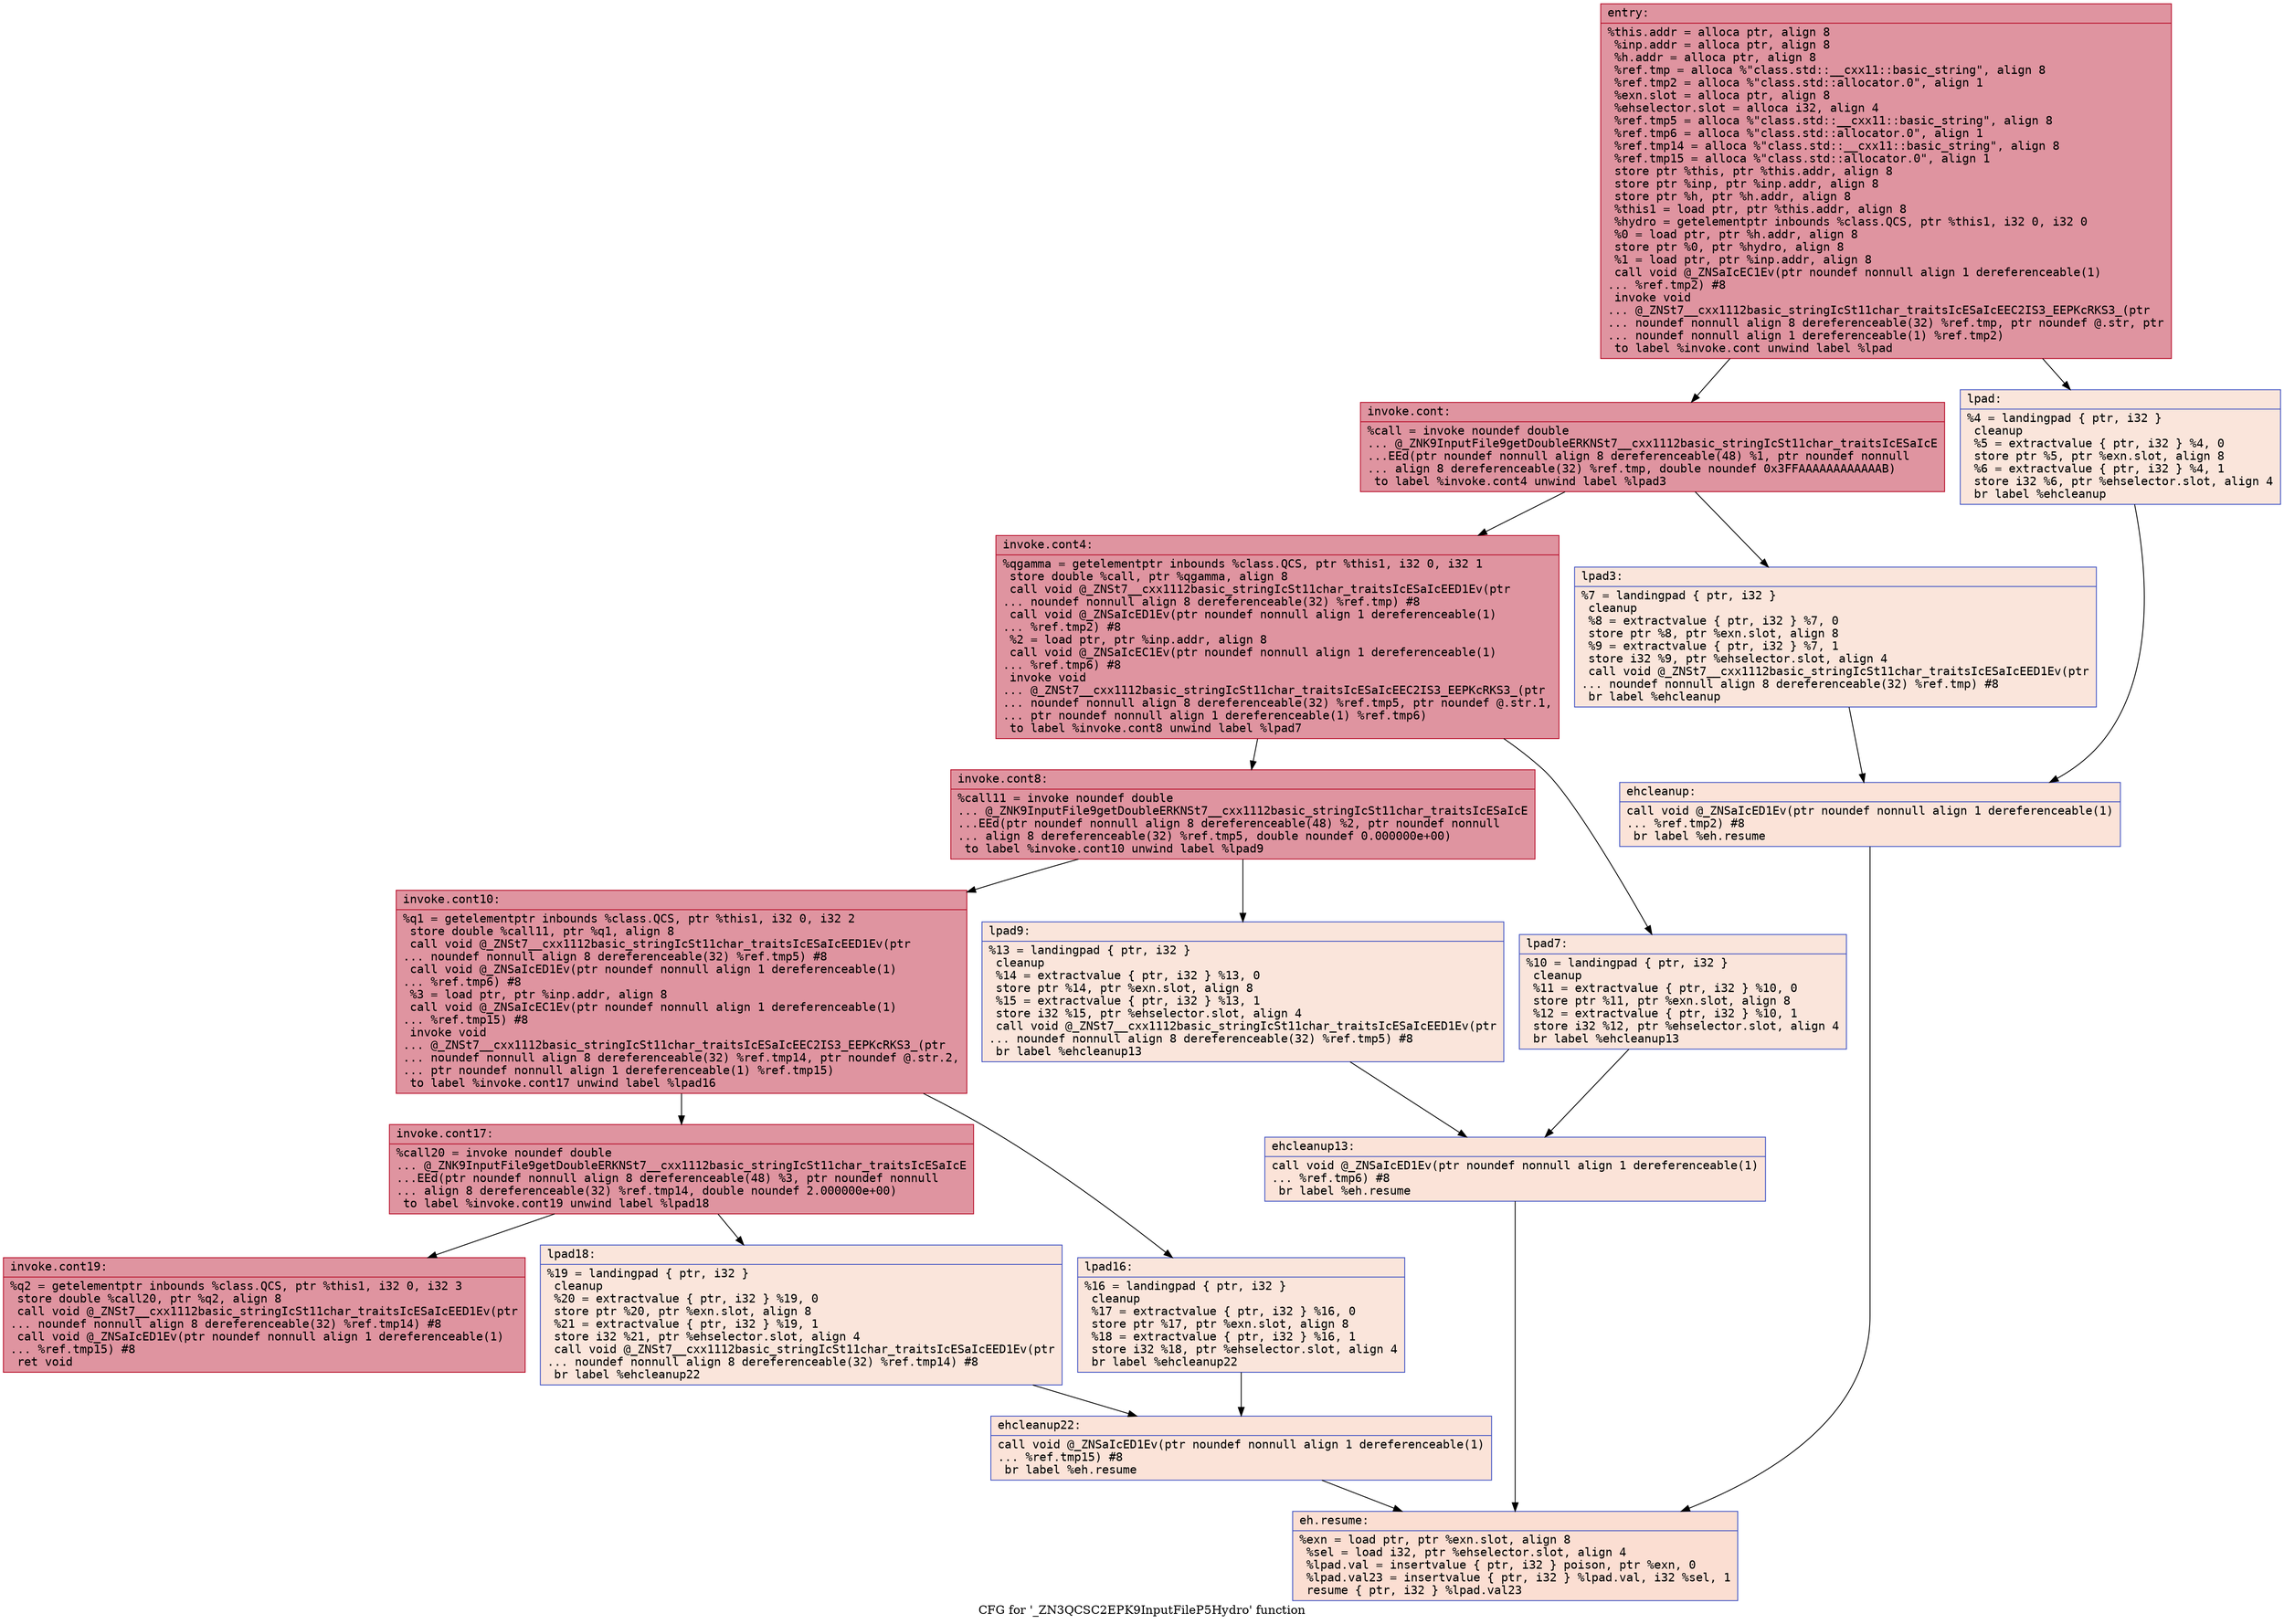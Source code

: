 digraph "CFG for '_ZN3QCSC2EPK9InputFileP5Hydro' function" {
	label="CFG for '_ZN3QCSC2EPK9InputFileP5Hydro' function";

	Node0x55616074e320 [shape=record,color="#b70d28ff", style=filled, fillcolor="#b70d2870" fontname="Courier",label="{entry:\l|  %this.addr = alloca ptr, align 8\l  %inp.addr = alloca ptr, align 8\l  %h.addr = alloca ptr, align 8\l  %ref.tmp = alloca %\"class.std::__cxx11::basic_string\", align 8\l  %ref.tmp2 = alloca %\"class.std::allocator.0\", align 1\l  %exn.slot = alloca ptr, align 8\l  %ehselector.slot = alloca i32, align 4\l  %ref.tmp5 = alloca %\"class.std::__cxx11::basic_string\", align 8\l  %ref.tmp6 = alloca %\"class.std::allocator.0\", align 1\l  %ref.tmp14 = alloca %\"class.std::__cxx11::basic_string\", align 8\l  %ref.tmp15 = alloca %\"class.std::allocator.0\", align 1\l  store ptr %this, ptr %this.addr, align 8\l  store ptr %inp, ptr %inp.addr, align 8\l  store ptr %h, ptr %h.addr, align 8\l  %this1 = load ptr, ptr %this.addr, align 8\l  %hydro = getelementptr inbounds %class.QCS, ptr %this1, i32 0, i32 0\l  %0 = load ptr, ptr %h.addr, align 8\l  store ptr %0, ptr %hydro, align 8\l  %1 = load ptr, ptr %inp.addr, align 8\l  call void @_ZNSaIcEC1Ev(ptr noundef nonnull align 1 dereferenceable(1)\l... %ref.tmp2) #8\l  invoke void\l... @_ZNSt7__cxx1112basic_stringIcSt11char_traitsIcESaIcEEC2IS3_EEPKcRKS3_(ptr\l... noundef nonnull align 8 dereferenceable(32) %ref.tmp, ptr noundef @.str, ptr\l... noundef nonnull align 1 dereferenceable(1) %ref.tmp2)\l          to label %invoke.cont unwind label %lpad\l}"];
	Node0x55616074e320 -> Node0x55616074ff90[tooltip="entry -> invoke.cont\nProbability 100.00%" ];
	Node0x55616074e320 -> Node0x556160750070[tooltip="entry -> lpad\nProbability 0.00%" ];
	Node0x55616074ff90 [shape=record,color="#b70d28ff", style=filled, fillcolor="#b70d2870" fontname="Courier",label="{invoke.cont:\l|  %call = invoke noundef double\l... @_ZNK9InputFile9getDoubleERKNSt7__cxx1112basic_stringIcSt11char_traitsIcESaIcE\l...EEd(ptr noundef nonnull align 8 dereferenceable(48) %1, ptr noundef nonnull\l... align 8 dereferenceable(32) %ref.tmp, double noundef 0x3FFAAAAAAAAAAAAB)\l          to label %invoke.cont4 unwind label %lpad3\l}"];
	Node0x55616074ff90 -> Node0x55616074ff40[tooltip="invoke.cont -> invoke.cont4\nProbability 100.00%" ];
	Node0x55616074ff90 -> Node0x556160750f40[tooltip="invoke.cont -> lpad3\nProbability 0.00%" ];
	Node0x55616074ff40 [shape=record,color="#b70d28ff", style=filled, fillcolor="#b70d2870" fontname="Courier",label="{invoke.cont4:\l|  %qgamma = getelementptr inbounds %class.QCS, ptr %this1, i32 0, i32 1\l  store double %call, ptr %qgamma, align 8\l  call void @_ZNSt7__cxx1112basic_stringIcSt11char_traitsIcESaIcEED1Ev(ptr\l... noundef nonnull align 8 dereferenceable(32) %ref.tmp) #8\l  call void @_ZNSaIcED1Ev(ptr noundef nonnull align 1 dereferenceable(1)\l... %ref.tmp2) #8\l  %2 = load ptr, ptr %inp.addr, align 8\l  call void @_ZNSaIcEC1Ev(ptr noundef nonnull align 1 dereferenceable(1)\l... %ref.tmp6) #8\l  invoke void\l... @_ZNSt7__cxx1112basic_stringIcSt11char_traitsIcESaIcEEC2IS3_EEPKcRKS3_(ptr\l... noundef nonnull align 8 dereferenceable(32) %ref.tmp5, ptr noundef @.str.1,\l... ptr noundef nonnull align 1 dereferenceable(1) %ref.tmp6)\l          to label %invoke.cont8 unwind label %lpad7\l}"];
	Node0x55616074ff40 -> Node0x5561607519c0[tooltip="invoke.cont4 -> invoke.cont8\nProbability 100.00%" ];
	Node0x55616074ff40 -> Node0x556160751a70[tooltip="invoke.cont4 -> lpad7\nProbability 0.00%" ];
	Node0x5561607519c0 [shape=record,color="#b70d28ff", style=filled, fillcolor="#b70d2870" fontname="Courier",label="{invoke.cont8:\l|  %call11 = invoke noundef double\l... @_ZNK9InputFile9getDoubleERKNSt7__cxx1112basic_stringIcSt11char_traitsIcESaIcE\l...EEd(ptr noundef nonnull align 8 dereferenceable(48) %2, ptr noundef nonnull\l... align 8 dereferenceable(32) %ref.tmp5, double noundef 0.000000e+00)\l          to label %invoke.cont10 unwind label %lpad9\l}"];
	Node0x5561607519c0 -> Node0x556160751970[tooltip="invoke.cont8 -> invoke.cont10\nProbability 100.00%" ];
	Node0x5561607519c0 -> Node0x5561607520c0[tooltip="invoke.cont8 -> lpad9\nProbability 0.00%" ];
	Node0x556160751970 [shape=record,color="#b70d28ff", style=filled, fillcolor="#b70d2870" fontname="Courier",label="{invoke.cont10:\l|  %q1 = getelementptr inbounds %class.QCS, ptr %this1, i32 0, i32 2\l  store double %call11, ptr %q1, align 8\l  call void @_ZNSt7__cxx1112basic_stringIcSt11char_traitsIcESaIcEED1Ev(ptr\l... noundef nonnull align 8 dereferenceable(32) %ref.tmp5) #8\l  call void @_ZNSaIcED1Ev(ptr noundef nonnull align 1 dereferenceable(1)\l... %ref.tmp6) #8\l  %3 = load ptr, ptr %inp.addr, align 8\l  call void @_ZNSaIcEC1Ev(ptr noundef nonnull align 1 dereferenceable(1)\l... %ref.tmp15) #8\l  invoke void\l... @_ZNSt7__cxx1112basic_stringIcSt11char_traitsIcESaIcEEC2IS3_EEPKcRKS3_(ptr\l... noundef nonnull align 8 dereferenceable(32) %ref.tmp14, ptr noundef @.str.2,\l... ptr noundef nonnull align 1 dereferenceable(1) %ref.tmp15)\l          to label %invoke.cont17 unwind label %lpad16\l}"];
	Node0x556160751970 -> Node0x556160752f20[tooltip="invoke.cont10 -> invoke.cont17\nProbability 100.00%" ];
	Node0x556160751970 -> Node0x556160752fa0[tooltip="invoke.cont10 -> lpad16\nProbability 0.00%" ];
	Node0x556160752f20 [shape=record,color="#b70d28ff", style=filled, fillcolor="#b70d2870" fontname="Courier",label="{invoke.cont17:\l|  %call20 = invoke noundef double\l... @_ZNK9InputFile9getDoubleERKNSt7__cxx1112basic_stringIcSt11char_traitsIcESaIcE\l...EEd(ptr noundef nonnull align 8 dereferenceable(48) %3, ptr noundef nonnull\l... align 8 dereferenceable(32) %ref.tmp14, double noundef 2.000000e+00)\l          to label %invoke.cont19 unwind label %lpad18\l}"];
	Node0x556160752f20 -> Node0x556160752ed0[tooltip="invoke.cont17 -> invoke.cont19\nProbability 100.00%" ];
	Node0x556160752f20 -> Node0x556160753210[tooltip="invoke.cont17 -> lpad18\nProbability 0.00%" ];
	Node0x556160752ed0 [shape=record,color="#b70d28ff", style=filled, fillcolor="#b70d2870" fontname="Courier",label="{invoke.cont19:\l|  %q2 = getelementptr inbounds %class.QCS, ptr %this1, i32 0, i32 3\l  store double %call20, ptr %q2, align 8\l  call void @_ZNSt7__cxx1112basic_stringIcSt11char_traitsIcESaIcEED1Ev(ptr\l... noundef nonnull align 8 dereferenceable(32) %ref.tmp14) #8\l  call void @_ZNSaIcED1Ev(ptr noundef nonnull align 1 dereferenceable(1)\l... %ref.tmp15) #8\l  ret void\l}"];
	Node0x556160750070 [shape=record,color="#3d50c3ff", style=filled, fillcolor="#f4c5ad70" fontname="Courier",label="{lpad:\l|  %4 = landingpad \{ ptr, i32 \}\l          cleanup\l  %5 = extractvalue \{ ptr, i32 \} %4, 0\l  store ptr %5, ptr %exn.slot, align 8\l  %6 = extractvalue \{ ptr, i32 \} %4, 1\l  store i32 %6, ptr %ehselector.slot, align 4\l  br label %ehcleanup\l}"];
	Node0x556160750070 -> Node0x556160753d70[tooltip="lpad -> ehcleanup\nProbability 100.00%" ];
	Node0x556160750f40 [shape=record,color="#3d50c3ff", style=filled, fillcolor="#f4c5ad70" fontname="Courier",label="{lpad3:\l|  %7 = landingpad \{ ptr, i32 \}\l          cleanup\l  %8 = extractvalue \{ ptr, i32 \} %7, 0\l  store ptr %8, ptr %exn.slot, align 8\l  %9 = extractvalue \{ ptr, i32 \} %7, 1\l  store i32 %9, ptr %ehselector.slot, align 4\l  call void @_ZNSt7__cxx1112basic_stringIcSt11char_traitsIcESaIcEED1Ev(ptr\l... noundef nonnull align 8 dereferenceable(32) %ref.tmp) #8\l  br label %ehcleanup\l}"];
	Node0x556160750f40 -> Node0x556160753d70[tooltip="lpad3 -> ehcleanup\nProbability 100.00%" ];
	Node0x556160753d70 [shape=record,color="#3d50c3ff", style=filled, fillcolor="#f6bfa670" fontname="Courier",label="{ehcleanup:\l|  call void @_ZNSaIcED1Ev(ptr noundef nonnull align 1 dereferenceable(1)\l... %ref.tmp2) #8\l  br label %eh.resume\l}"];
	Node0x556160753d70 -> Node0x556160754390[tooltip="ehcleanup -> eh.resume\nProbability 100.00%" ];
	Node0x556160751a70 [shape=record,color="#3d50c3ff", style=filled, fillcolor="#f4c5ad70" fontname="Courier",label="{lpad7:\l|  %10 = landingpad \{ ptr, i32 \}\l          cleanup\l  %11 = extractvalue \{ ptr, i32 \} %10, 0\l  store ptr %11, ptr %exn.slot, align 8\l  %12 = extractvalue \{ ptr, i32 \} %10, 1\l  store i32 %12, ptr %ehselector.slot, align 4\l  br label %ehcleanup13\l}"];
	Node0x556160751a70 -> Node0x5561607546e0[tooltip="lpad7 -> ehcleanup13\nProbability 100.00%" ];
	Node0x5561607520c0 [shape=record,color="#3d50c3ff", style=filled, fillcolor="#f4c5ad70" fontname="Courier",label="{lpad9:\l|  %13 = landingpad \{ ptr, i32 \}\l          cleanup\l  %14 = extractvalue \{ ptr, i32 \} %13, 0\l  store ptr %14, ptr %exn.slot, align 8\l  %15 = extractvalue \{ ptr, i32 \} %13, 1\l  store i32 %15, ptr %ehselector.slot, align 4\l  call void @_ZNSt7__cxx1112basic_stringIcSt11char_traitsIcESaIcEED1Ev(ptr\l... noundef nonnull align 8 dereferenceable(32) %ref.tmp5) #8\l  br label %ehcleanup13\l}"];
	Node0x5561607520c0 -> Node0x5561607546e0[tooltip="lpad9 -> ehcleanup13\nProbability 100.00%" ];
	Node0x5561607546e0 [shape=record,color="#3d50c3ff", style=filled, fillcolor="#f6bfa670" fontname="Courier",label="{ehcleanup13:\l|  call void @_ZNSaIcED1Ev(ptr noundef nonnull align 1 dereferenceable(1)\l... %ref.tmp6) #8\l  br label %eh.resume\l}"];
	Node0x5561607546e0 -> Node0x556160754390[tooltip="ehcleanup13 -> eh.resume\nProbability 100.00%" ];
	Node0x556160752fa0 [shape=record,color="#3d50c3ff", style=filled, fillcolor="#f4c5ad70" fontname="Courier",label="{lpad16:\l|  %16 = landingpad \{ ptr, i32 \}\l          cleanup\l  %17 = extractvalue \{ ptr, i32 \} %16, 0\l  store ptr %17, ptr %exn.slot, align 8\l  %18 = extractvalue \{ ptr, i32 \} %16, 1\l  store i32 %18, ptr %ehselector.slot, align 4\l  br label %ehcleanup22\l}"];
	Node0x556160752fa0 -> Node0x556160754fd0[tooltip="lpad16 -> ehcleanup22\nProbability 100.00%" ];
	Node0x556160753210 [shape=record,color="#3d50c3ff", style=filled, fillcolor="#f4c5ad70" fontname="Courier",label="{lpad18:\l|  %19 = landingpad \{ ptr, i32 \}\l          cleanup\l  %20 = extractvalue \{ ptr, i32 \} %19, 0\l  store ptr %20, ptr %exn.slot, align 8\l  %21 = extractvalue \{ ptr, i32 \} %19, 1\l  store i32 %21, ptr %ehselector.slot, align 4\l  call void @_ZNSt7__cxx1112basic_stringIcSt11char_traitsIcESaIcEED1Ev(ptr\l... noundef nonnull align 8 dereferenceable(32) %ref.tmp14) #8\l  br label %ehcleanup22\l}"];
	Node0x556160753210 -> Node0x556160754fd0[tooltip="lpad18 -> ehcleanup22\nProbability 100.00%" ];
	Node0x556160754fd0 [shape=record,color="#3d50c3ff", style=filled, fillcolor="#f6bfa670" fontname="Courier",label="{ehcleanup22:\l|  call void @_ZNSaIcED1Ev(ptr noundef nonnull align 1 dereferenceable(1)\l... %ref.tmp15) #8\l  br label %eh.resume\l}"];
	Node0x556160754fd0 -> Node0x556160754390[tooltip="ehcleanup22 -> eh.resume\nProbability 100.00%" ];
	Node0x556160754390 [shape=record,color="#3d50c3ff", style=filled, fillcolor="#f7b59970" fontname="Courier",label="{eh.resume:\l|  %exn = load ptr, ptr %exn.slot, align 8\l  %sel = load i32, ptr %ehselector.slot, align 4\l  %lpad.val = insertvalue \{ ptr, i32 \} poison, ptr %exn, 0\l  %lpad.val23 = insertvalue \{ ptr, i32 \} %lpad.val, i32 %sel, 1\l  resume \{ ptr, i32 \} %lpad.val23\l}"];
}
